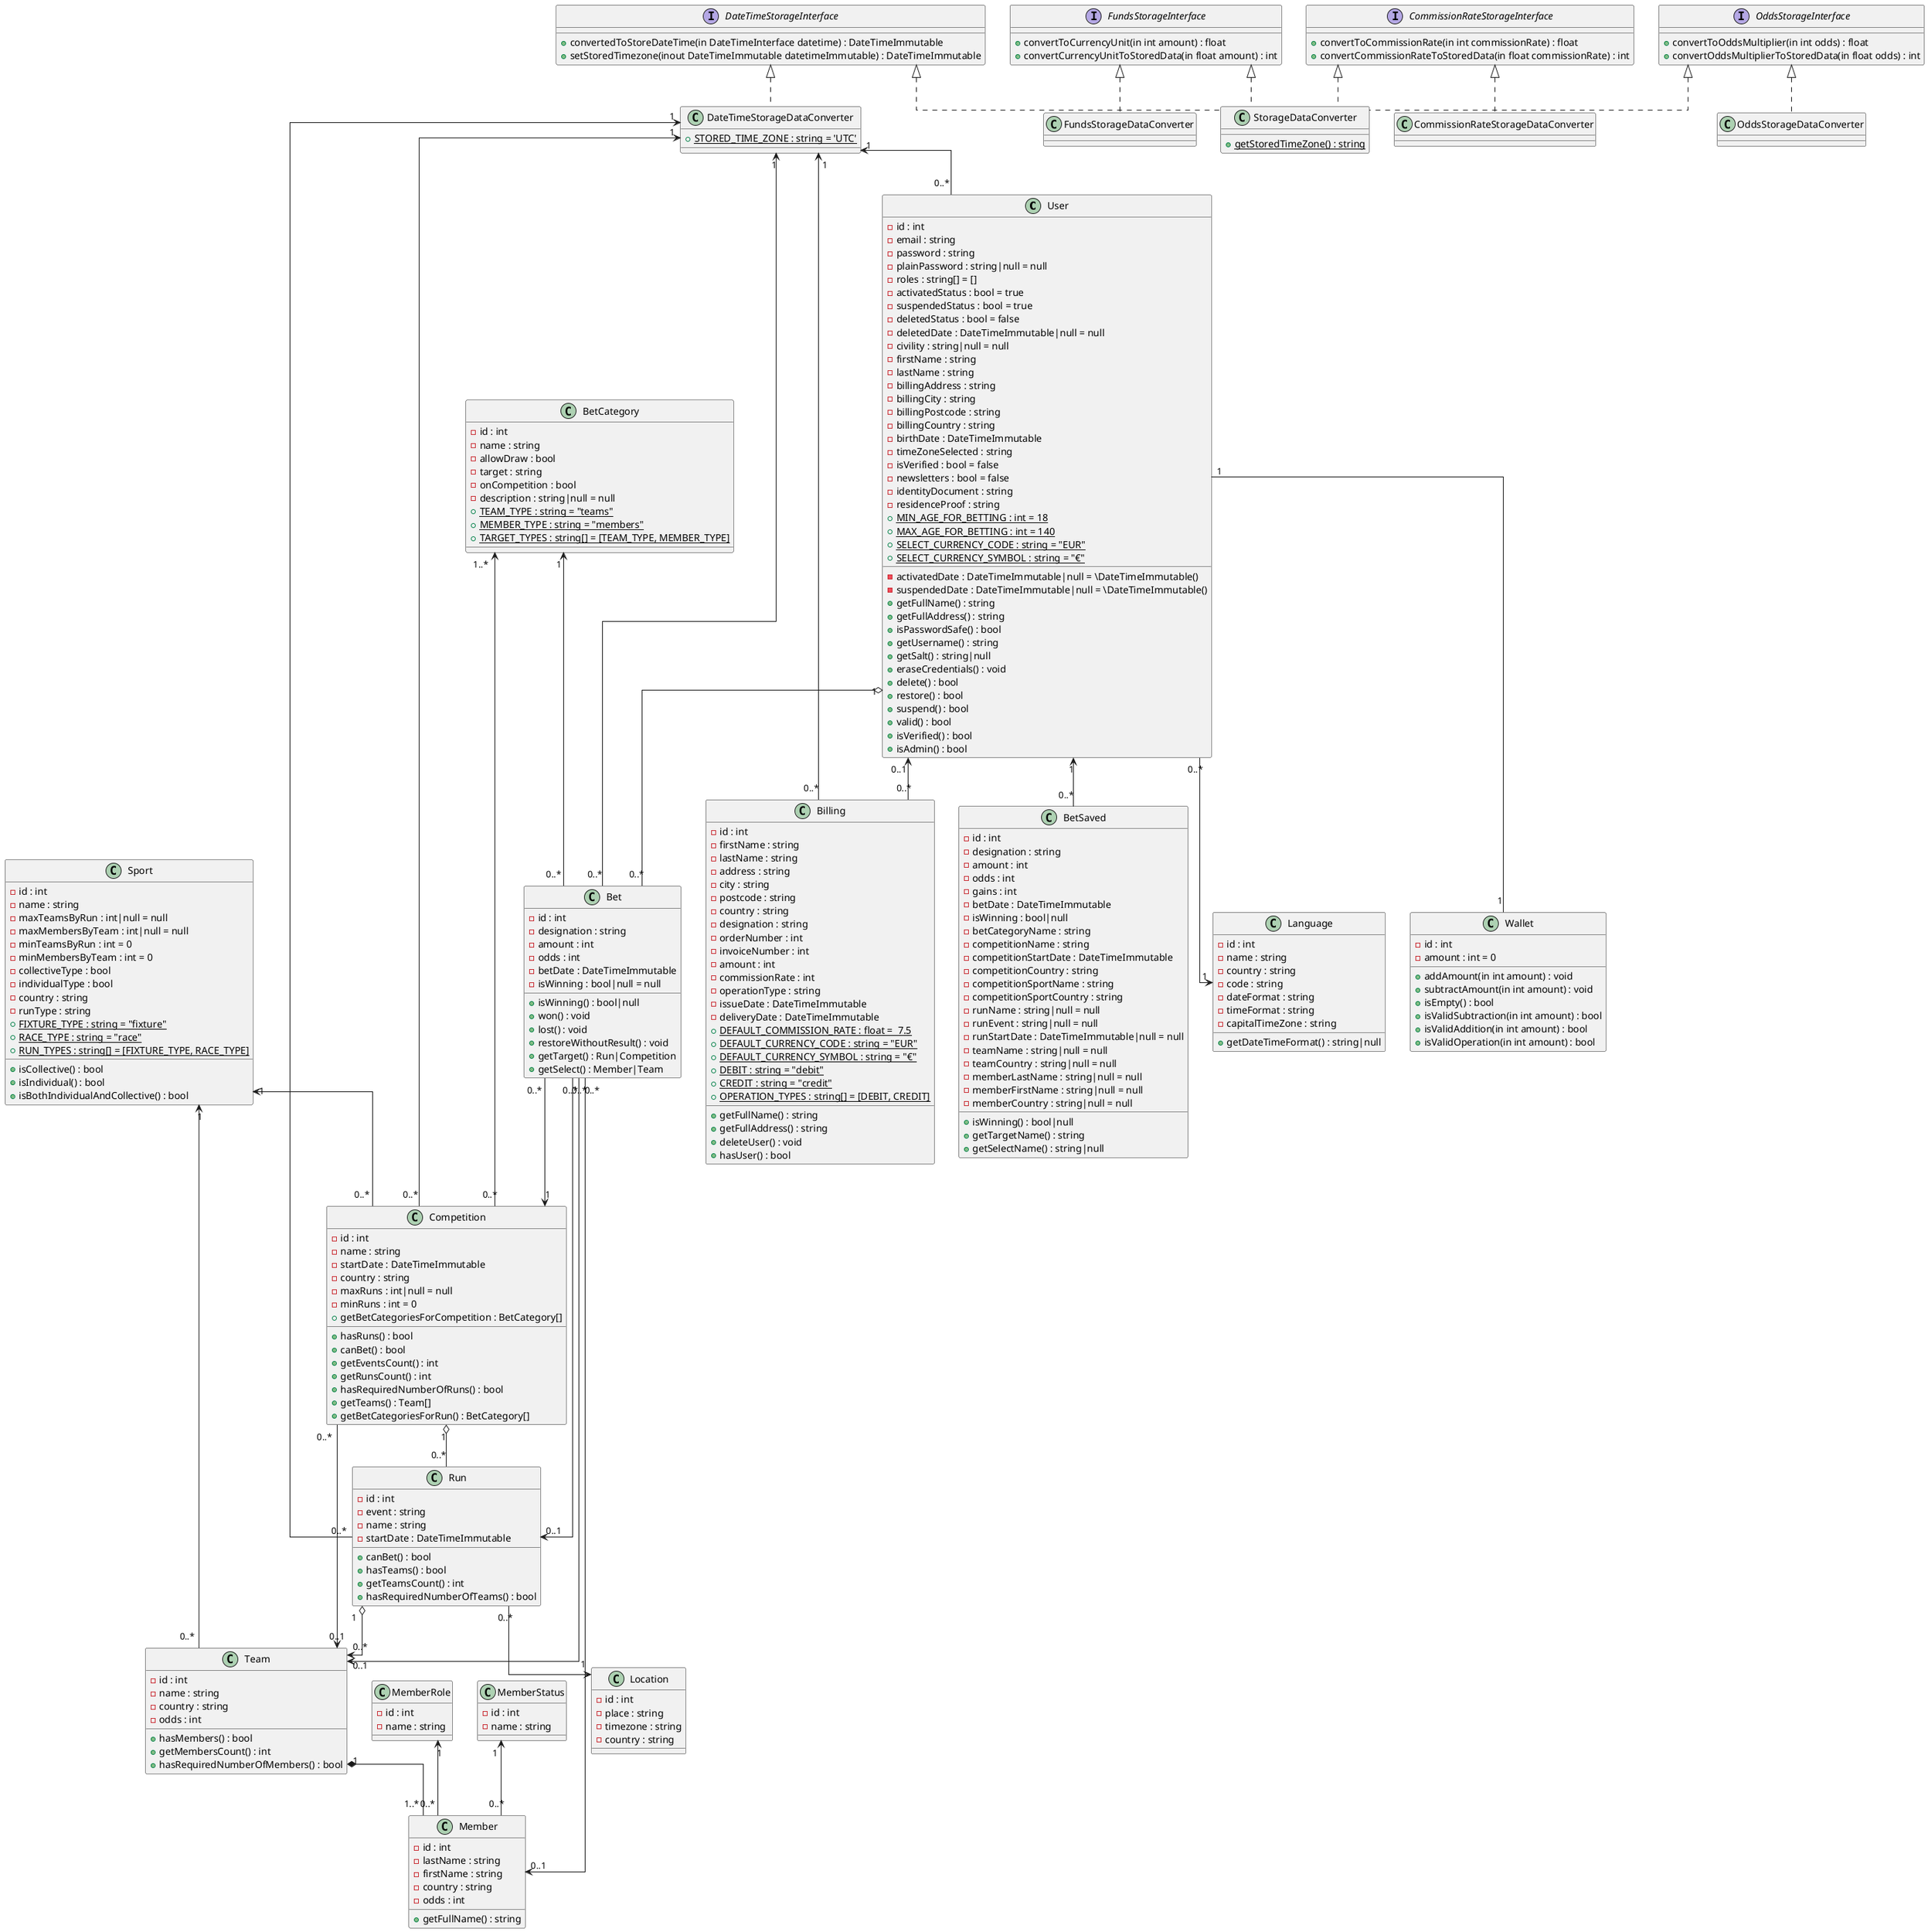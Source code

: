 @startuml parisportif5
skinparam linetype ortho
'plantuml
'Relations :
    'Un utilisateur a une liste des paris qu'il a fait
    User "1" <-- "0..*" BetSaved
    'Un utilisateur a une langue sélectionnée
    User "0..*" --> "1" Language
    'Une facture n'est pas pas forcément lié à un utilisateur existant
    User "0..1" <-- "0..*" Billing
    'Un paris a un type
    BetCategory "1" <-- "0..*" Bet
    'Un utilisateur a un porte-feuille
    User "1" -- "1" Wallet
    'Un utilisateur a des paris
    User "1" o-- "0..*" Bet
    'La compétition a une équipe gagnante
    Competition "0..*" --> "0..1" Team
    'Une compétition a plusieurs rencontre ou course
    Competition "1" o-- "0..*" Run
    'Une rencontre ou une course a un lieu
    Run "0..*" --> "1" Location
    'Une rencontre ou une course a plusieurs équipes
    Run "1" o--> "0..*" Team
    'Une équipe a plusieurs membre
    Team "1" *-- "1..*" Member
    'Une compétition a un sport
    Sport "1" <-- "0..*" Competition
    'Une compétition a une liste de catégorie de paris
    BetCategory "1..*" <-- "0..*" Competition
    'Une équipe a un sport
    Sport "1" <-- "0..*" Team
    'Un membre a un rôle (fonction) tel que pilote, joueur
    MemberRole "1" <-- "0..*" Member
    'Un membre a un status (blessé, titulaire)
    MemberStatus "1" <-- "0..*" Member
    'Liaison potentiel entre un paris et une compétition
    Bet "0..*" --> "1" Competition
    'Liaison potentiel entre un paris et une rencontre ou course
    Bet "0..*" --> "0..1" Run
    'Liaison potentiel entre un paris et une équipe
    Bet "0..*" --> "0..1" Team
    'Liaison potentiel entre un paris et un membre
    Bet "0..*" --> "0..1" Member
    'Implémentation de l'interface FundsStorageInterface par l'objet FundsStorageDataConverter
    FundsStorageInterface <|.. FundsStorageDataConverter
    'Implémentation de l'interface CommissionRateStorageInterface par l'objet CommissionRateStorageDataConverter
    CommissionRateStorageInterface <|.. CommissionRateStorageDataConverter
    'Implémentation de l'interface OddsStorageInterface par l'objet OddsStorageDataConverter
    OddsStorageInterface <|.. OddsStorageDataConverter
    'Implémentation de l'interface DateTimeStorageInterface par l'objet DateTimeStorageDataConverter
    DateTimeStorageInterface <|.. DateTimeStorageDataConverter
    'Implémentation de l'interface FundsStorageInterface par l'objet StorageDataConverter
    FundsStorageInterface <|.. StorageDataConverter
    'Implémentation de l'interface CommissionRateStorageInterface par l'objet StorageDataConverter
    CommissionRateStorageInterface <|.. StorageDataConverter
    'Implémentation de l'interface OddsStorageInterface par l'objet StorageDataConverter
    OddsStorageInterface <|.. StorageDataConverter
    'Implémentation de l'interface DateTimeStorageInterface par l'objet StorageDataConverter
    DateTimeStorageInterface <|.. StorageDataConverter
    '
    DateTimeStorageDataConverter "1" <-- "0..*" Bet
    '
    DateTimeStorageDataConverter "1" <-- "0..*" Competition
    '
    DateTimeStorageDataConverter "1" <-- "0..*" Run
    '
    DateTimeStorageDataConverter "1" <-- "0..*" Billing
    '
    DateTimeStorageDataConverter "1" <-- "0..*" User
'Définitions des classes :
    'DateTimeStorageDataConverter
    'Pour convertir le montant enregistré dans la BDD en unité monétaire et vice versa
    interface FundsStorageInterface {
        +convertToCurrencyUnit(in int amount) : float
        +convertCurrencyUnitToStoredData(in float amount) : int
    }
    'Pour convertir le taux de commission enregistré dans la BDD en pourcentage et vice versa
    interface CommissionRateStorageInterface {
        +convertToCommissionRate(in int commissionRate) : float
        +convertCommissionRateToStoredData(in float commissionRate) : int
    }
    'Pour convertir la côte enregistré dans la BDD en float et vice versa
    interface OddsStorageInterface {
        +convertToOddsMultiplier(in int odds) : float
        +convertOddsMultiplierToStoredData(in float odds) : int
    }
    'Pour convertir la date et heure au format de la BDD
    interface DateTimeStorageInterface {
        +convertedToStoreDateTime(in DateTimeInterface datetime) : DateTimeImmutable
        +setStoredTimezone(inout DateTimeImmutable datetimeImmutable) : DateTimeImmutable
    }
    class DateTimeStorageDataConverter {
        +{static} STORED_TIME_ZONE : string = 'UTC'
    }
    class StorageDataConverter {
        +{static} getStoredTimeZone() : string
    }
    'Liste des paris que les utilisateurs ont fait
    class BetSaved {
        -id : int
        -designation : string
        -amount : int
        -odds : int
        -gains : int
        -betDate : DateTimeImmutable
        -isWinning : bool|null
        -betCategoryName : string
        -competitionName : string
        -competitionStartDate : DateTimeImmutable
        -competitionCountry : string
        -competitionSportName : string
        -competitionSportCountry : string
        -runName : string|null = null
        -runEvent : string|null = null
        -runStartDate : DateTimeImmutable|null = null
        -teamName : string|null = null
        -teamCountry : string|null = null
        -memberLastName : string|null = null
        -memberFirstName : string|null = null
        -memberCountry : string|null = null
        +isWinning() : bool|null
        +getTargetName() : string
        +getSelectName() : string|null
    }
    'Rôle du membre (pilote, co-pilote, joueur)
    class MemberRole {
        -id : int
        -name : string
    }
    'Statut du membre (blessé, remplaçant, titulaire)
    class MemberStatus {
        -id : int
        -name : string
    }
    'Porte-feuille de l'utilisateur avec des fonds (de l'argent gagnés)
    class Wallet {
        -id : int
        -amount : int = 0
        +addAmount(in int amount) : void
        +subtractAmount(in int amount) : void
        +isEmpty() : bool
        +isValidSubtraction(in int amount) : bool
        +isValidAddition(in int amount) : bool
        +isValidOperation(in int amount) : bool
    }
    'Utilisateur avec un compte
    class User {
        -id : int
        -email : string
        -password : string
        -plainPassword : string|null = null
        -roles : string[] = []
        -activatedStatus : bool = true
        -activatedDate : DateTimeImmutable|null = \DateTimeImmutable()
        -suspendedStatus : bool = true
        -suspendedDate : DateTimeImmutable|null = \DateTimeImmutable()
        -deletedStatus : bool = false
        -deletedDate : DateTimeImmutable|null = null
        -civility : string|null = null
        -firstName : string
        -lastName : string
        -billingAddress : string
        -billingCity : string
        -billingPostcode : string
        -billingCountry : string
        -birthDate : DateTimeImmutable
        -timeZoneSelected : string
        -isVerified : bool = false
        -newsletters : bool = false
        -identityDocument : string
        -residenceProof : string
        +{static} MIN_AGE_FOR_BETTING : int = 18
        +{static} MAX_AGE_FOR_BETTING : int = 140
        +{static} SELECT_CURRENCY_CODE : string = "EUR"
        +{static} SELECT_CURRENCY_SYMBOL : string = "€"
        +getFullName() : string
        +getFullAddress() : string
        +isPasswordSafe() : bool
        +getUsername() : string
        +getSalt() : string|null
        +eraseCredentials() : void
        +delete() : bool
        +restore() : bool
        +suspend() : bool
        +valid() : bool
        +isVerified() : bool
        +isAdmin() : bool
    }
    'Langue d'affichage de l'utilisateur
    class Language {
        -id : int
        -name : string
        -country : string
        -code : string
        -dateFormat : string
        -timeFormat : string
        -capitalTimeZone : string
        +getDateTimeFormat() : string|null
    }
    'Factures (type=débit ou crédit)
    class Billing {
        -id : int
        -firstName : string
        -lastName : string
        -address : string
        -city : string
        -postcode : string
        -country : string
        -designation : string
        -orderNumber : int
        -invoiceNumber : int
        -amount : int
        -commissionRate : int
        -operationType : string
        -issueDate : DateTimeImmutable
        -deliveryDate : DateTimeImmutable
        +{static} DEFAULT_COMMISSION_RATE : float =  7.5
        +{static} DEFAULT_CURRENCY_CODE : string = "EUR"
        +{static} DEFAULT_CURRENCY_SYMBOL : string = "€"
        +{static} DEBIT : string = "debit"
        +{static} CREDIT : string = "credit"
        +{static} OPERATION_TYPES : string[] = [DEBIT, CREDIT]
        +getFullName() : string
        +getFullAddress() : string
        +deleteUser() : void
        +hasUser() : bool
    }
    'Un paris
    class Bet {
        -id : int
        -designation : string
        -amount : int
        -odds : int
        -betDate : DateTimeImmutable
        -isWinning : bool|null = null
        +isWinning() : bool|null
        +won() : void
        +lost() : void
        +restoreWithoutResult() : void
        +getTarget() : Run|Competition
        +getSelect() : Member|Team
    }
    'Catégorie de paris (ex: Paris sur le résultat)
    class BetCategory {
        -id : int
        -name : string
        -allowDraw : bool
        -target : string
        -onCompetition : bool
        -description : string|null = null
        +{static} TEAM_TYPE : string = "teams"
        +{static} MEMBER_TYPE : string = "members"
        +{static} TARGET_TYPES : string[] = [TEAM_TYPE, MEMBER_TYPE]
    }
    'Lieu de la rencontre/course
    class Location {
        -id : int
        -place : string
        -timezone : string
        -country : string
    }
    'Sport pratiqué (runtype = fixture(match), race(course)) (type = collectif ou individuel ou les deux)
    class Sport {
        -id : int
        -name : string
        -maxTeamsByRun : int|null = null
        -maxMembersByTeam : int|null = null
        -minTeamsByRun : int = 0
        -minMembersByTeam : int = 0
        -collectiveType : bool
        -individualType : bool
        -country : string
        -runType : string
        +{static} FIXTURE_TYPE : string = "fixture"
        +{static} RACE_TYPE : string = "race"
        +{static} RUN_TYPES : string[] = [FIXTURE_TYPE, RACE_TYPE]
        +isCollective() : bool
        +isIndividual() : bool
        +isBothIndividualAndCollective() : bool
    }
    'Compétition (JO, Ligue des Champions, F1 Championnat du monde)
    class Competition {
        -id : int
        -name : string
        -startDate : DateTimeImmutable
        -country : string
        -maxRuns : int|null = null
        -minRuns : int = 0
        +hasRuns() : bool
        +canBet() : bool
        +getEventsCount() : int
        +getRunsCount() : int
        +hasRequiredNumberOfRuns() : bool
        +getTeams() : Team[]
        +getBetCategoriesForCompetition : BetCategory[]
        +getBetCategoriesForRun() : BetCategory[]
    }
    'Un match, une rencontre, une course
    class Run {
        -id : int
        -event : string
        -name : string
        -startDate : DateTimeImmutable
        +canBet() : bool
        +hasTeams() : bool
        +getTeamsCount() : int
        +hasRequiredNumberOfTeams() : bool
    }
    'Joueur ou sportif ou pilote
    class Member {
        -id : int
        -lastName : string
        -firstName : string
        -country : string
        -odds : int
        +getFullName() : string
    }
    'Équipes qui participe à une rencontre, à une course
    class Team {
        -id : int
        -name : string
        -country : string
        -odds : int
        +hasMembers() : bool
        +getMembersCount() : int
        +hasRequiredNumberOfMembers() : bool
    }
@enduml
